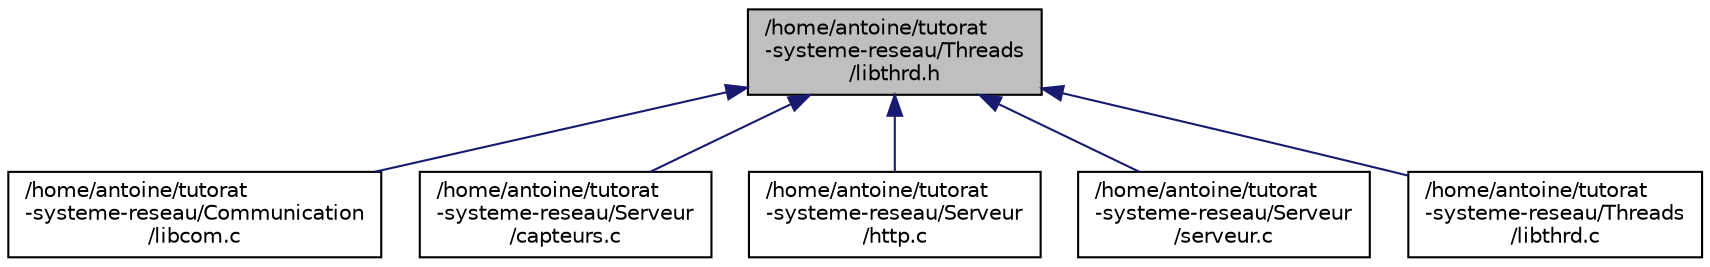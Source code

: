 digraph "/home/antoine/tutorat-systeme-reseau/Threads/libthrd.h"
{
  edge [fontname="Helvetica",fontsize="10",labelfontname="Helvetica",labelfontsize="10"];
  node [fontname="Helvetica",fontsize="10",shape=record];
  Node1 [label="/home/antoine/tutorat\l-systeme-reseau/Threads\l/libthrd.h",height=0.2,width=0.4,color="black", fillcolor="grey75", style="filled", fontcolor="black"];
  Node1 -> Node2 [dir="back",color="midnightblue",fontsize="10",style="solid",fontname="Helvetica"];
  Node2 [label="/home/antoine/tutorat\l-systeme-reseau/Communication\l/libcom.c",height=0.2,width=0.4,color="black", fillcolor="white", style="filled",URL="$libcom_8c.html",tooltip="Bibliothèque des fonctions réseaux. "];
  Node1 -> Node3 [dir="back",color="midnightblue",fontsize="10",style="solid",fontname="Helvetica"];
  Node3 [label="/home/antoine/tutorat\l-systeme-reseau/Serveur\l/capteurs.c",height=0.2,width=0.4,color="black", fillcolor="white", style="filled",URL="$capteurs_8c.html"];
  Node1 -> Node4 [dir="back",color="midnightblue",fontsize="10",style="solid",fontname="Helvetica"];
  Node4 [label="/home/antoine/tutorat\l-systeme-reseau/Serveur\l/http.c",height=0.2,width=0.4,color="black", fillcolor="white", style="filled",URL="$http_8c.html"];
  Node1 -> Node5 [dir="back",color="midnightblue",fontsize="10",style="solid",fontname="Helvetica"];
  Node5 [label="/home/antoine/tutorat\l-systeme-reseau/Serveur\l/serveur.c",height=0.2,width=0.4,color="black", fillcolor="white", style="filled",URL="$serveur_8c.html"];
  Node1 -> Node6 [dir="back",color="midnightblue",fontsize="10",style="solid",fontname="Helvetica"];
  Node6 [label="/home/antoine/tutorat\l-systeme-reseau/Threads\l/libthrd.c",height=0.2,width=0.4,color="black", fillcolor="white", style="filled",URL="$libthrd_8c.html",tooltip="Bibliothèque pour threads. "];
}
